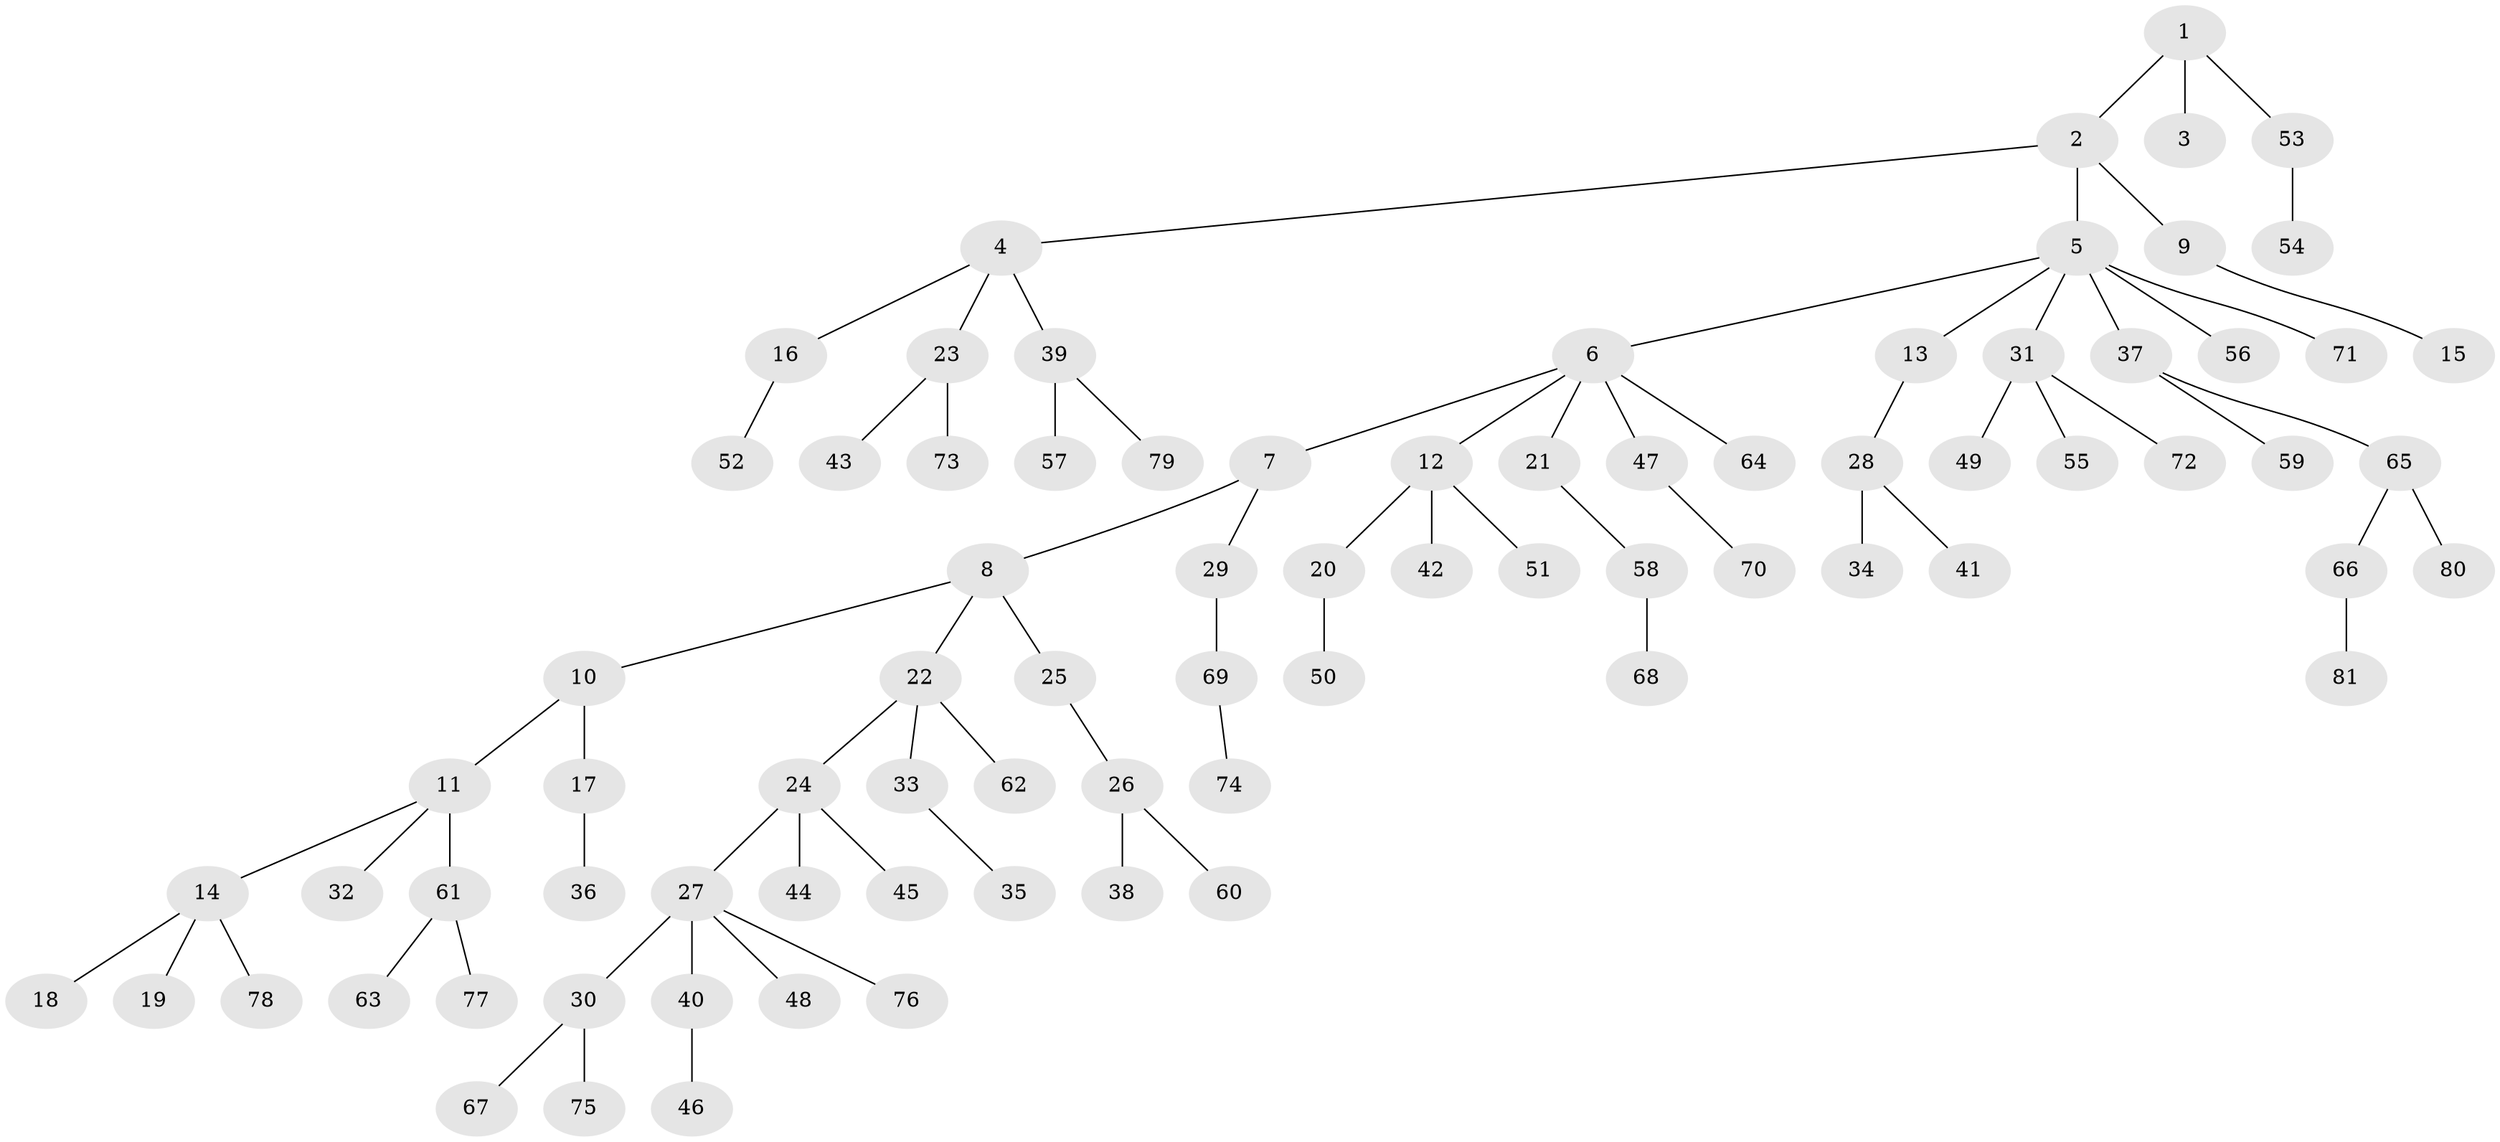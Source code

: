 // Generated by graph-tools (version 1.1) at 2025/50/03/09/25 03:50:21]
// undirected, 81 vertices, 80 edges
graph export_dot {
graph [start="1"]
  node [color=gray90,style=filled];
  1;
  2;
  3;
  4;
  5;
  6;
  7;
  8;
  9;
  10;
  11;
  12;
  13;
  14;
  15;
  16;
  17;
  18;
  19;
  20;
  21;
  22;
  23;
  24;
  25;
  26;
  27;
  28;
  29;
  30;
  31;
  32;
  33;
  34;
  35;
  36;
  37;
  38;
  39;
  40;
  41;
  42;
  43;
  44;
  45;
  46;
  47;
  48;
  49;
  50;
  51;
  52;
  53;
  54;
  55;
  56;
  57;
  58;
  59;
  60;
  61;
  62;
  63;
  64;
  65;
  66;
  67;
  68;
  69;
  70;
  71;
  72;
  73;
  74;
  75;
  76;
  77;
  78;
  79;
  80;
  81;
  1 -- 2;
  1 -- 3;
  1 -- 53;
  2 -- 4;
  2 -- 5;
  2 -- 9;
  4 -- 16;
  4 -- 23;
  4 -- 39;
  5 -- 6;
  5 -- 13;
  5 -- 31;
  5 -- 37;
  5 -- 56;
  5 -- 71;
  6 -- 7;
  6 -- 12;
  6 -- 21;
  6 -- 47;
  6 -- 64;
  7 -- 8;
  7 -- 29;
  8 -- 10;
  8 -- 22;
  8 -- 25;
  9 -- 15;
  10 -- 11;
  10 -- 17;
  11 -- 14;
  11 -- 32;
  11 -- 61;
  12 -- 20;
  12 -- 42;
  12 -- 51;
  13 -- 28;
  14 -- 18;
  14 -- 19;
  14 -- 78;
  16 -- 52;
  17 -- 36;
  20 -- 50;
  21 -- 58;
  22 -- 24;
  22 -- 33;
  22 -- 62;
  23 -- 43;
  23 -- 73;
  24 -- 27;
  24 -- 44;
  24 -- 45;
  25 -- 26;
  26 -- 38;
  26 -- 60;
  27 -- 30;
  27 -- 40;
  27 -- 48;
  27 -- 76;
  28 -- 34;
  28 -- 41;
  29 -- 69;
  30 -- 67;
  30 -- 75;
  31 -- 49;
  31 -- 55;
  31 -- 72;
  33 -- 35;
  37 -- 59;
  37 -- 65;
  39 -- 57;
  39 -- 79;
  40 -- 46;
  47 -- 70;
  53 -- 54;
  58 -- 68;
  61 -- 63;
  61 -- 77;
  65 -- 66;
  65 -- 80;
  66 -- 81;
  69 -- 74;
}
